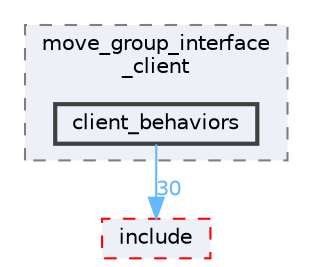 digraph "smacc2_client_library/move_group_interface_client/src/move_group_interface_client/client_behaviors"
{
 // LATEX_PDF_SIZE
  bgcolor="transparent";
  edge [fontname=Helvetica,fontsize=10,labelfontname=Helvetica,labelfontsize=10];
  node [fontname=Helvetica,fontsize=10,shape=box,height=0.2,width=0.4];
  compound=true
  subgraph clusterdir_ce26c30ed90f7de03f0cc875d7ea26c6 {
    graph [ bgcolor="#edf0f7", pencolor="grey50", label="move_group_interface\l_client", fontname=Helvetica,fontsize=10 style="filled,dashed", URL="dir_ce26c30ed90f7de03f0cc875d7ea26c6.html",tooltip=""]
  dir_6c0ad3559a0156c9003749efc76526a8 [label="client_behaviors", fillcolor="#edf0f7", color="grey25", style="filled,bold", URL="dir_6c0ad3559a0156c9003749efc76526a8.html",tooltip=""];
  }
  dir_bdd6ebf8409df62f64257f946b50d0fc [label="include", fillcolor="#edf0f7", color="red", style="filled,dashed", URL="dir_bdd6ebf8409df62f64257f946b50d0fc.html",tooltip=""];
  dir_6c0ad3559a0156c9003749efc76526a8->dir_bdd6ebf8409df62f64257f946b50d0fc [headlabel="30", labeldistance=1.5 headhref="dir_000016_000047.html" color="steelblue1" fontcolor="steelblue1"];
}
